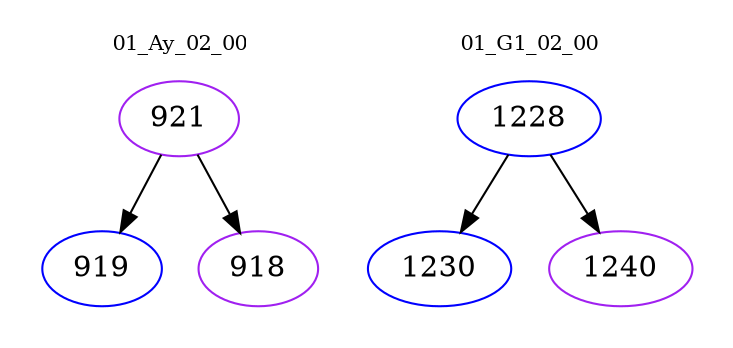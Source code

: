 digraph{
subgraph cluster_0 {
color = white
label = "01_Ay_02_00";
fontsize=10;
T0_921 [label="921", color="purple"]
T0_921 -> T0_919 [color="black"]
T0_919 [label="919", color="blue"]
T0_921 -> T0_918 [color="black"]
T0_918 [label="918", color="purple"]
}
subgraph cluster_1 {
color = white
label = "01_G1_02_00";
fontsize=10;
T1_1228 [label="1228", color="blue"]
T1_1228 -> T1_1230 [color="black"]
T1_1230 [label="1230", color="blue"]
T1_1228 -> T1_1240 [color="black"]
T1_1240 [label="1240", color="purple"]
}
}
